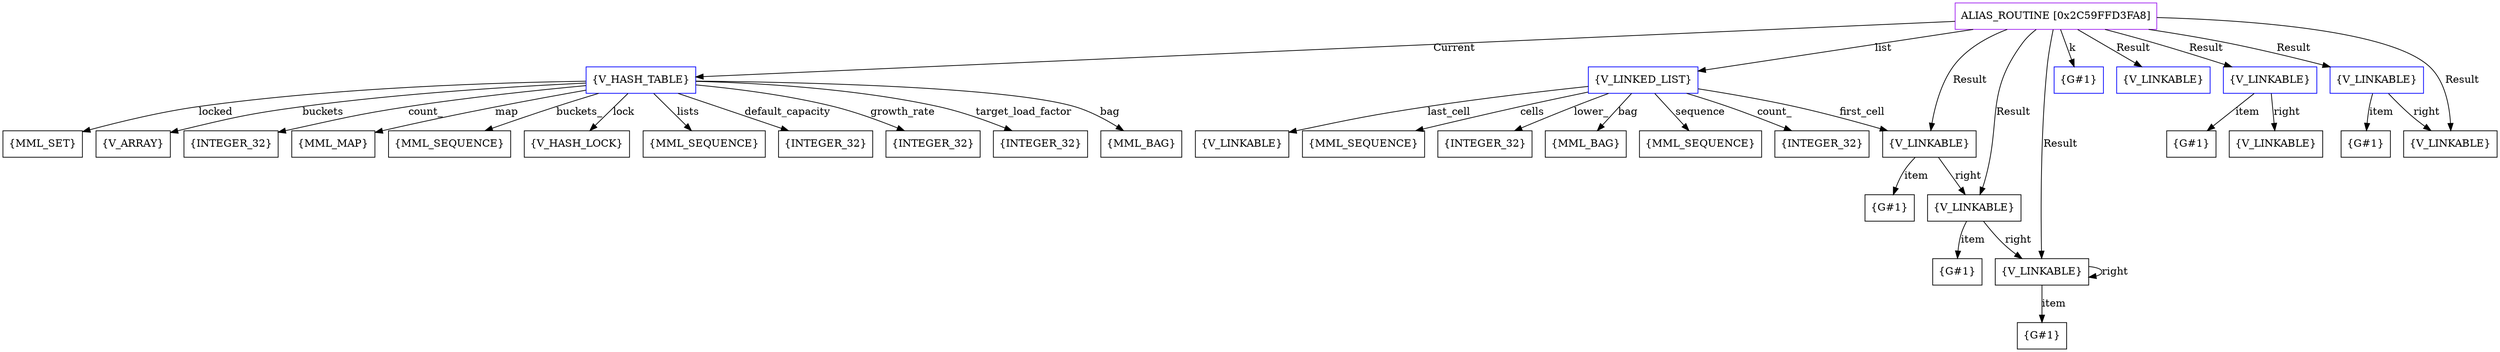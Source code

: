 digraph g {
	node [shape=box]
	b1[color=purple label=<ALIAS_ROUTINE [0x2C59FFD3FA8]>]
	b2[color=blue label=<{V_HASH_TABLE}>]
	b3[label=<{INTEGER_32}>]
	b4[label=<{INTEGER_32}>]
	b5[label=<{INTEGER_32}>]
	b6[label=<{MML_BAG}>]
	b7[label=<{MML_SET}>]
	b8[label=<{V_ARRAY}>]
	b9[label=<{INTEGER_32}>]
	b10[label=<{MML_MAP}>]
	b11[label=<{MML_SEQUENCE}>]
	b12[label=<{V_HASH_LOCK}>]
	b13[label=<{MML_SEQUENCE}>]
	b14[color=blue label=<{V_LINKED_LIST}>]
	b15[label=<{INTEGER_32}>]
	b16[label=<{MML_BAG}>]
	b17[label=<{MML_SEQUENCE}>]
	b18[label=<{INTEGER_32}>]
	b19[label=<{V_LINKABLE}>]
	b20[label=<{G#1}>]
	b21[label=<{V_LINKABLE}>]
	b22[label=<{G#1}>]
	b23[label=<{V_LINKABLE}>]
	b24[label=<{G#1}>]
	b25[label=<{V_LINKABLE}>]
	b26[label=<{MML_SEQUENCE}>]
	b27[color=blue label=<{G#1}>]
	b28[color=blue label=<{V_LINKABLE}>]
	b29[color=blue label=<{V_LINKABLE}>]
	b30[label=<{G#1}>]
	b31[label=<{V_LINKABLE}>]
	b32[color=blue label=<{V_LINKABLE}>]
	b33[label=<{G#1}>]
	b34[label=<{V_LINKABLE}>]
	b1->b2[label=<Current>]
	b2->b3[label=<default_capacity>]
	b2->b4[label=<growth_rate>]
	b2->b5[label=<target_load_factor>]
	b2->b6[label=<bag>]
	b2->b7[label=<locked>]
	b2->b8[label=<buckets>]
	b2->b9[label=<count_>]
	b2->b10[label=<map>]
	b2->b11[label=<buckets_>]
	b2->b12[label=<lock>]
	b2->b13[label=<lists>]
	b1->b14[label=<list>]
	b14->b15[label=<lower_>]
	b14->b16[label=<bag>]
	b14->b17[label=<sequence>]
	b14->b18[label=<count_>]
	b14->b19[label=<first_cell>]
	b19->b20[label=<item>]
	b19->b21[label=<right>]
	b21->b22[label=<item>]
	b21->b23[label=<right>]
	b23->b24[label=<item>]
	b23->b23[label=<right>]
	b14->b25[label=<last_cell>]
	b14->b26[label=<cells>]
	b1->b27[label=<k>]
	b1->b28[label=<Result>]
	b1->b29[label=<Result>]
	b29->b30[label=<item>]
	b29->b31[label=<right>]
	b1->b19[label=<Result>]
	b1->b21[label=<Result>]
	b1->b23[label=<Result>]
	b1->b32[label=<Result>]
	b32->b33[label=<item>]
	b32->b34[label=<right>]
	b1->b34[label=<Result>]
}
